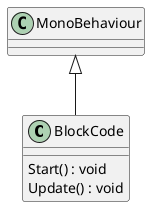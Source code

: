@startuml
class BlockCode {
    Start() : void
    Update() : void
}
MonoBehaviour <|-- BlockCode
@enduml
